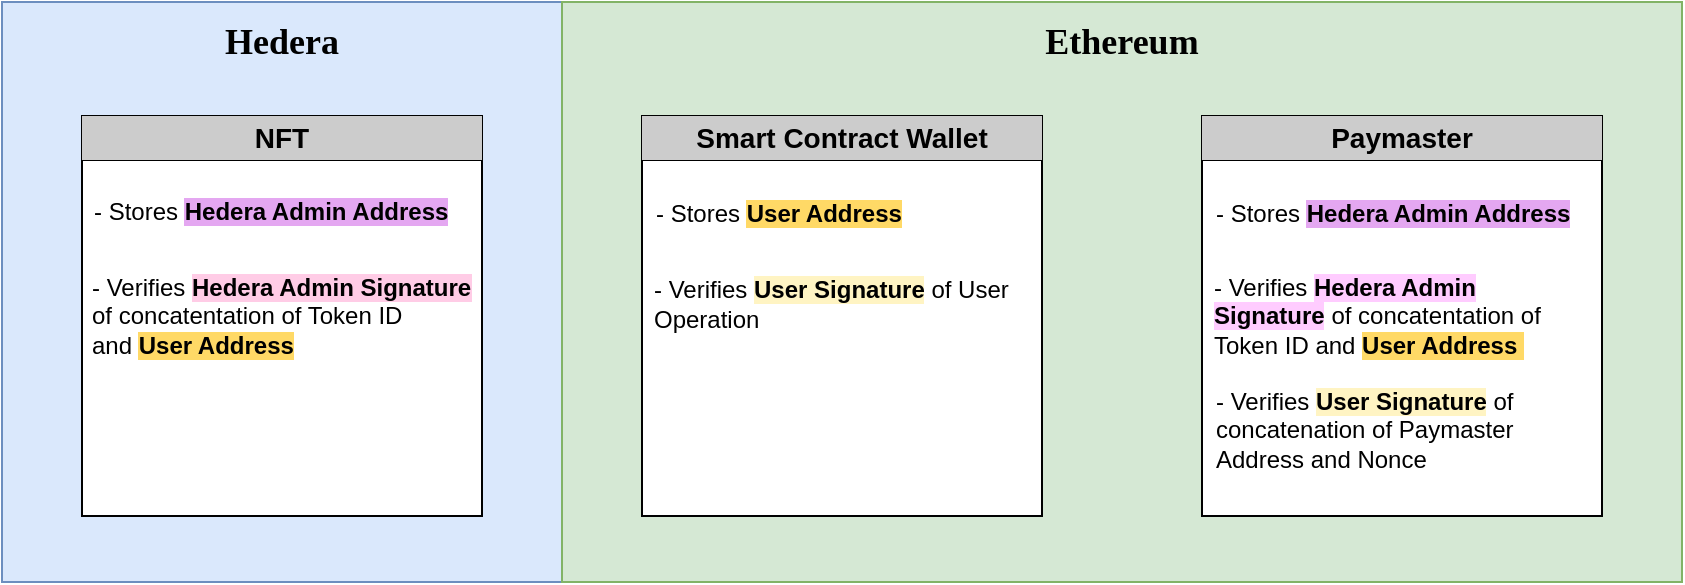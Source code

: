 <mxfile version="28.2.8">
  <diagram name="Page-1" id="8Htz6peQqrawf4TrsKom">
    <mxGraphModel dx="925" dy="491" grid="1" gridSize="10" guides="1" tooltips="1" connect="1" arrows="1" fold="1" page="1" pageScale="1" pageWidth="850" pageHeight="1100" math="0" shadow="0">
      <root>
        <mxCell id="0" />
        <mxCell id="1" parent="0" />
        <mxCell id="KC56qq5b5jGIS_n7gMEu-15" value="" style="rounded=0;whiteSpace=wrap;html=1;movable=1;resizable=1;rotatable=1;deletable=1;editable=1;locked=0;connectable=1;fillColor=#dae8fc;strokeColor=#6c8ebf;" parent="1" vertex="1">
          <mxGeometry x="80" y="130" width="280" height="290" as="geometry" />
        </mxCell>
        <mxCell id="KC56qq5b5jGIS_n7gMEu-13" value="" style="rounded=0;whiteSpace=wrap;html=1;fillColor=#d5e8d4;strokeColor=#82b366;" parent="1" vertex="1">
          <mxGeometry x="360" y="130" width="560" height="290" as="geometry" />
        </mxCell>
        <mxCell id="KC56qq5b5jGIS_n7gMEu-22" value="&lt;b&gt;&lt;font style=&quot;font-size: 18px;&quot; face=&quot;Tahoma&quot;&gt;Hedera&lt;/font&gt;&lt;/b&gt;" style="text;html=1;whiteSpace=wrap;strokeColor=none;fillColor=none;align=center;verticalAlign=middle;rounded=0;" parent="1" vertex="1">
          <mxGeometry x="80" y="135" width="280" height="30" as="geometry" />
        </mxCell>
        <mxCell id="KC56qq5b5jGIS_n7gMEu-23" value="&lt;b&gt;&lt;font style=&quot;font-size: 18px;&quot; face=&quot;Tahoma&quot;&gt;Ethereum&lt;/font&gt;&lt;/b&gt;" style="text;html=1;whiteSpace=wrap;strokeColor=none;fillColor=none;align=center;verticalAlign=middle;rounded=0;" parent="1" vertex="1">
          <mxGeometry x="360" y="135" width="560" height="30" as="geometry" />
        </mxCell>
        <mxCell id="KC56qq5b5jGIS_n7gMEu-32" value="" style="group" parent="1" vertex="1" connectable="0">
          <mxGeometry x="120" y="187" width="200" height="200" as="geometry" />
        </mxCell>
        <mxCell id="KC56qq5b5jGIS_n7gMEu-31" value="" style="group" parent="KC56qq5b5jGIS_n7gMEu-32" vertex="1" connectable="0">
          <mxGeometry width="200" height="200" as="geometry" />
        </mxCell>
        <mxCell id="KC56qq5b5jGIS_n7gMEu-27" value="" style="whiteSpace=wrap;html=1;aspect=fixed;movable=1;resizable=1;rotatable=1;deletable=1;editable=1;locked=0;connectable=1;" parent="KC56qq5b5jGIS_n7gMEu-31" vertex="1">
          <mxGeometry width="200" height="200" as="geometry" />
        </mxCell>
        <mxCell id="KC56qq5b5jGIS_n7gMEu-29" value="" style="endArrow=none;html=1;rounded=0;movable=1;resizable=1;rotatable=1;deletable=1;editable=1;locked=0;connectable=1;" parent="KC56qq5b5jGIS_n7gMEu-31" edge="1">
          <mxGeometry width="50" height="50" relative="1" as="geometry">
            <mxPoint y="22" as="sourcePoint" />
            <mxPoint x="200" y="22" as="targetPoint" />
          </mxGeometry>
        </mxCell>
        <mxCell id="KC56qq5b5jGIS_n7gMEu-47" value="- Stores &lt;b style=&quot;background-color: light-dark(rgb(228, 167, 241), rgb(228, 167, 241));&quot;&gt;Hedera Admin Address&lt;/b&gt;" style="text;html=1;whiteSpace=wrap;strokeColor=none;fillColor=none;align=left;verticalAlign=middle;rounded=0;" parent="KC56qq5b5jGIS_n7gMEu-31" vertex="1">
          <mxGeometry x="4" y="33" width="200" height="30" as="geometry" />
        </mxCell>
        <mxCell id="KC56qq5b5jGIS_n7gMEu-49" value="- Verifies &lt;b style=&quot;background-color: rgb(255, 204, 230);&quot;&gt;Hedera Admin Signature&lt;/b&gt; of concatentation of Token ID and&amp;nbsp;&lt;b style=&quot;background-color: rgb(255, 217, 102);&quot;&gt;User Address&lt;/b&gt;" style="text;html=1;whiteSpace=wrap;strokeColor=none;fillColor=none;align=left;verticalAlign=middle;rounded=0;" parent="KC56qq5b5jGIS_n7gMEu-31" vertex="1">
          <mxGeometry x="3" y="85" width="197" height="30" as="geometry" />
        </mxCell>
        <mxCell id="KC56qq5b5jGIS_n7gMEu-30" value="&lt;b&gt;&lt;font style=&quot;font-size: 14px;&quot;&gt;NFT&lt;/font&gt;&lt;/b&gt;" style="text;html=1;whiteSpace=wrap;strokeColor=none;fillColor=#CCCCCC;align=center;verticalAlign=middle;rounded=0;" parent="KC56qq5b5jGIS_n7gMEu-32" vertex="1">
          <mxGeometry width="200" height="22" as="geometry" />
        </mxCell>
        <mxCell id="KC56qq5b5jGIS_n7gMEu-38" value="" style="group" parent="1" vertex="1" connectable="0">
          <mxGeometry x="680" y="187" width="205" height="200" as="geometry" />
        </mxCell>
        <mxCell id="KC56qq5b5jGIS_n7gMEu-39" value="" style="group" parent="KC56qq5b5jGIS_n7gMEu-38" vertex="1" connectable="0">
          <mxGeometry width="205" height="200" as="geometry" />
        </mxCell>
        <mxCell id="KC56qq5b5jGIS_n7gMEu-40" value="" style="whiteSpace=wrap;html=1;aspect=fixed;movable=1;resizable=1;rotatable=1;deletable=1;editable=1;locked=0;connectable=1;" parent="KC56qq5b5jGIS_n7gMEu-39" vertex="1">
          <mxGeometry width="200" height="200" as="geometry" />
        </mxCell>
        <mxCell id="KC56qq5b5jGIS_n7gMEu-41" value="" style="endArrow=none;html=1;rounded=0;movable=1;resizable=1;rotatable=1;deletable=1;editable=1;locked=0;connectable=1;" parent="KC56qq5b5jGIS_n7gMEu-39" edge="1">
          <mxGeometry width="50" height="50" relative="1" as="geometry">
            <mxPoint y="22" as="sourcePoint" />
            <mxPoint x="200" y="22" as="targetPoint" />
          </mxGeometry>
        </mxCell>
        <mxCell id="KC56qq5b5jGIS_n7gMEu-52" value="- Stores &lt;b style=&quot;background-color: rgb(228, 167, 241);&quot;&gt;Hedera Admin Address&lt;/b&gt;" style="text;html=1;whiteSpace=wrap;strokeColor=none;fillColor=none;align=left;verticalAlign=middle;rounded=0;" parent="KC56qq5b5jGIS_n7gMEu-39" vertex="1">
          <mxGeometry x="5" y="34" width="200" height="30" as="geometry" />
        </mxCell>
        <mxCell id="KC56qq5b5jGIS_n7gMEu-53" value="- Verifies&amp;nbsp;&lt;span style=&quot;background-color: rgb(255, 204, 255);&quot;&gt;&lt;b&gt;Hedera Admin Signa&lt;/b&gt;&lt;b&gt;tur&lt;/b&gt;&lt;b&gt;e&lt;/b&gt;&lt;/span&gt;&amp;nbsp;of concatentation of Token ID and&amp;nbsp;&lt;span style=&quot;background-color: rgb(255, 217, 102);&quot;&gt;&lt;b&gt;User Address&amp;nbsp;&lt;/b&gt;&lt;/span&gt;" style="text;html=1;whiteSpace=wrap;strokeColor=none;fillColor=none;align=left;verticalAlign=middle;rounded=0;" parent="KC56qq5b5jGIS_n7gMEu-39" vertex="1">
          <mxGeometry x="4" y="85" width="186" height="30" as="geometry" />
        </mxCell>
        <mxCell id="KC56qq5b5jGIS_n7gMEu-54" value="- Verifies&amp;nbsp;&lt;b style=&quot;background-color: rgb(255, 244, 195);&quot;&gt;User Signature&lt;/b&gt;&amp;nbsp;of concatenation of Paymaster Address and Nonce" style="text;html=1;whiteSpace=wrap;strokeColor=none;fillColor=none;align=left;verticalAlign=middle;rounded=0;" parent="KC56qq5b5jGIS_n7gMEu-39" vertex="1">
          <mxGeometry x="5" y="142" width="195" height="30" as="geometry" />
        </mxCell>
        <mxCell id="KC56qq5b5jGIS_n7gMEu-42" value="&lt;b&gt;&lt;font style=&quot;font-size: 14px;&quot;&gt;Paymaster&lt;/font&gt;&lt;/b&gt;" style="text;html=1;whiteSpace=wrap;strokeColor=none;fillColor=#CCCCCC;align=center;verticalAlign=middle;rounded=0;" parent="KC56qq5b5jGIS_n7gMEu-38" vertex="1">
          <mxGeometry width="200" height="22" as="geometry" />
        </mxCell>
        <mxCell id="KC56qq5b5jGIS_n7gMEu-34" value="" style="group" parent="1" vertex="1" connectable="0">
          <mxGeometry x="400" y="187" width="201" height="200" as="geometry" />
        </mxCell>
        <mxCell id="KC56qq5b5jGIS_n7gMEu-35" value="" style="whiteSpace=wrap;html=1;aspect=fixed;movable=1;resizable=1;rotatable=1;deletable=1;editable=1;locked=0;connectable=1;" parent="KC56qq5b5jGIS_n7gMEu-34" vertex="1">
          <mxGeometry width="200" height="200" as="geometry" />
        </mxCell>
        <mxCell id="KC56qq5b5jGIS_n7gMEu-36" value="" style="endArrow=none;html=1;rounded=0;movable=1;resizable=1;rotatable=1;deletable=1;editable=1;locked=0;connectable=1;" parent="KC56qq5b5jGIS_n7gMEu-34" edge="1">
          <mxGeometry width="50" height="50" relative="1" as="geometry">
            <mxPoint y="22" as="sourcePoint" />
            <mxPoint x="200" y="22" as="targetPoint" />
          </mxGeometry>
        </mxCell>
        <mxCell id="KC56qq5b5jGIS_n7gMEu-37" value="&lt;b&gt;&lt;font style=&quot;font-size: 14px;&quot;&gt;Smart Contract Wallet&lt;/font&gt;&lt;/b&gt;" style="text;html=1;whiteSpace=wrap;strokeColor=none;fillColor=#CCCCCC;align=center;verticalAlign=middle;rounded=0;" parent="KC56qq5b5jGIS_n7gMEu-34" vertex="1">
          <mxGeometry width="200" height="22" as="geometry" />
        </mxCell>
        <mxCell id="KC56qq5b5jGIS_n7gMEu-50" value="- Stores &lt;b style=&quot;background-color: rgb(255, 217, 102);&quot;&gt;User Address&lt;/b&gt;" style="text;html=1;whiteSpace=wrap;strokeColor=none;fillColor=none;align=left;verticalAlign=middle;rounded=0;" parent="KC56qq5b5jGIS_n7gMEu-34" vertex="1">
          <mxGeometry x="5" y="34" width="200" height="30" as="geometry" />
        </mxCell>
        <mxCell id="KC56qq5b5jGIS_n7gMEu-51" value="- Verifies &lt;b style=&quot;background-color: rgb(255, 244, 195);&quot;&gt;User Signature&lt;/b&gt; of User Operation" style="text;html=1;whiteSpace=wrap;strokeColor=none;fillColor=none;align=left;verticalAlign=middle;rounded=0;" parent="KC56qq5b5jGIS_n7gMEu-34" vertex="1">
          <mxGeometry x="4" y="79" width="200" height="30" as="geometry" />
        </mxCell>
      </root>
    </mxGraphModel>
  </diagram>
</mxfile>
